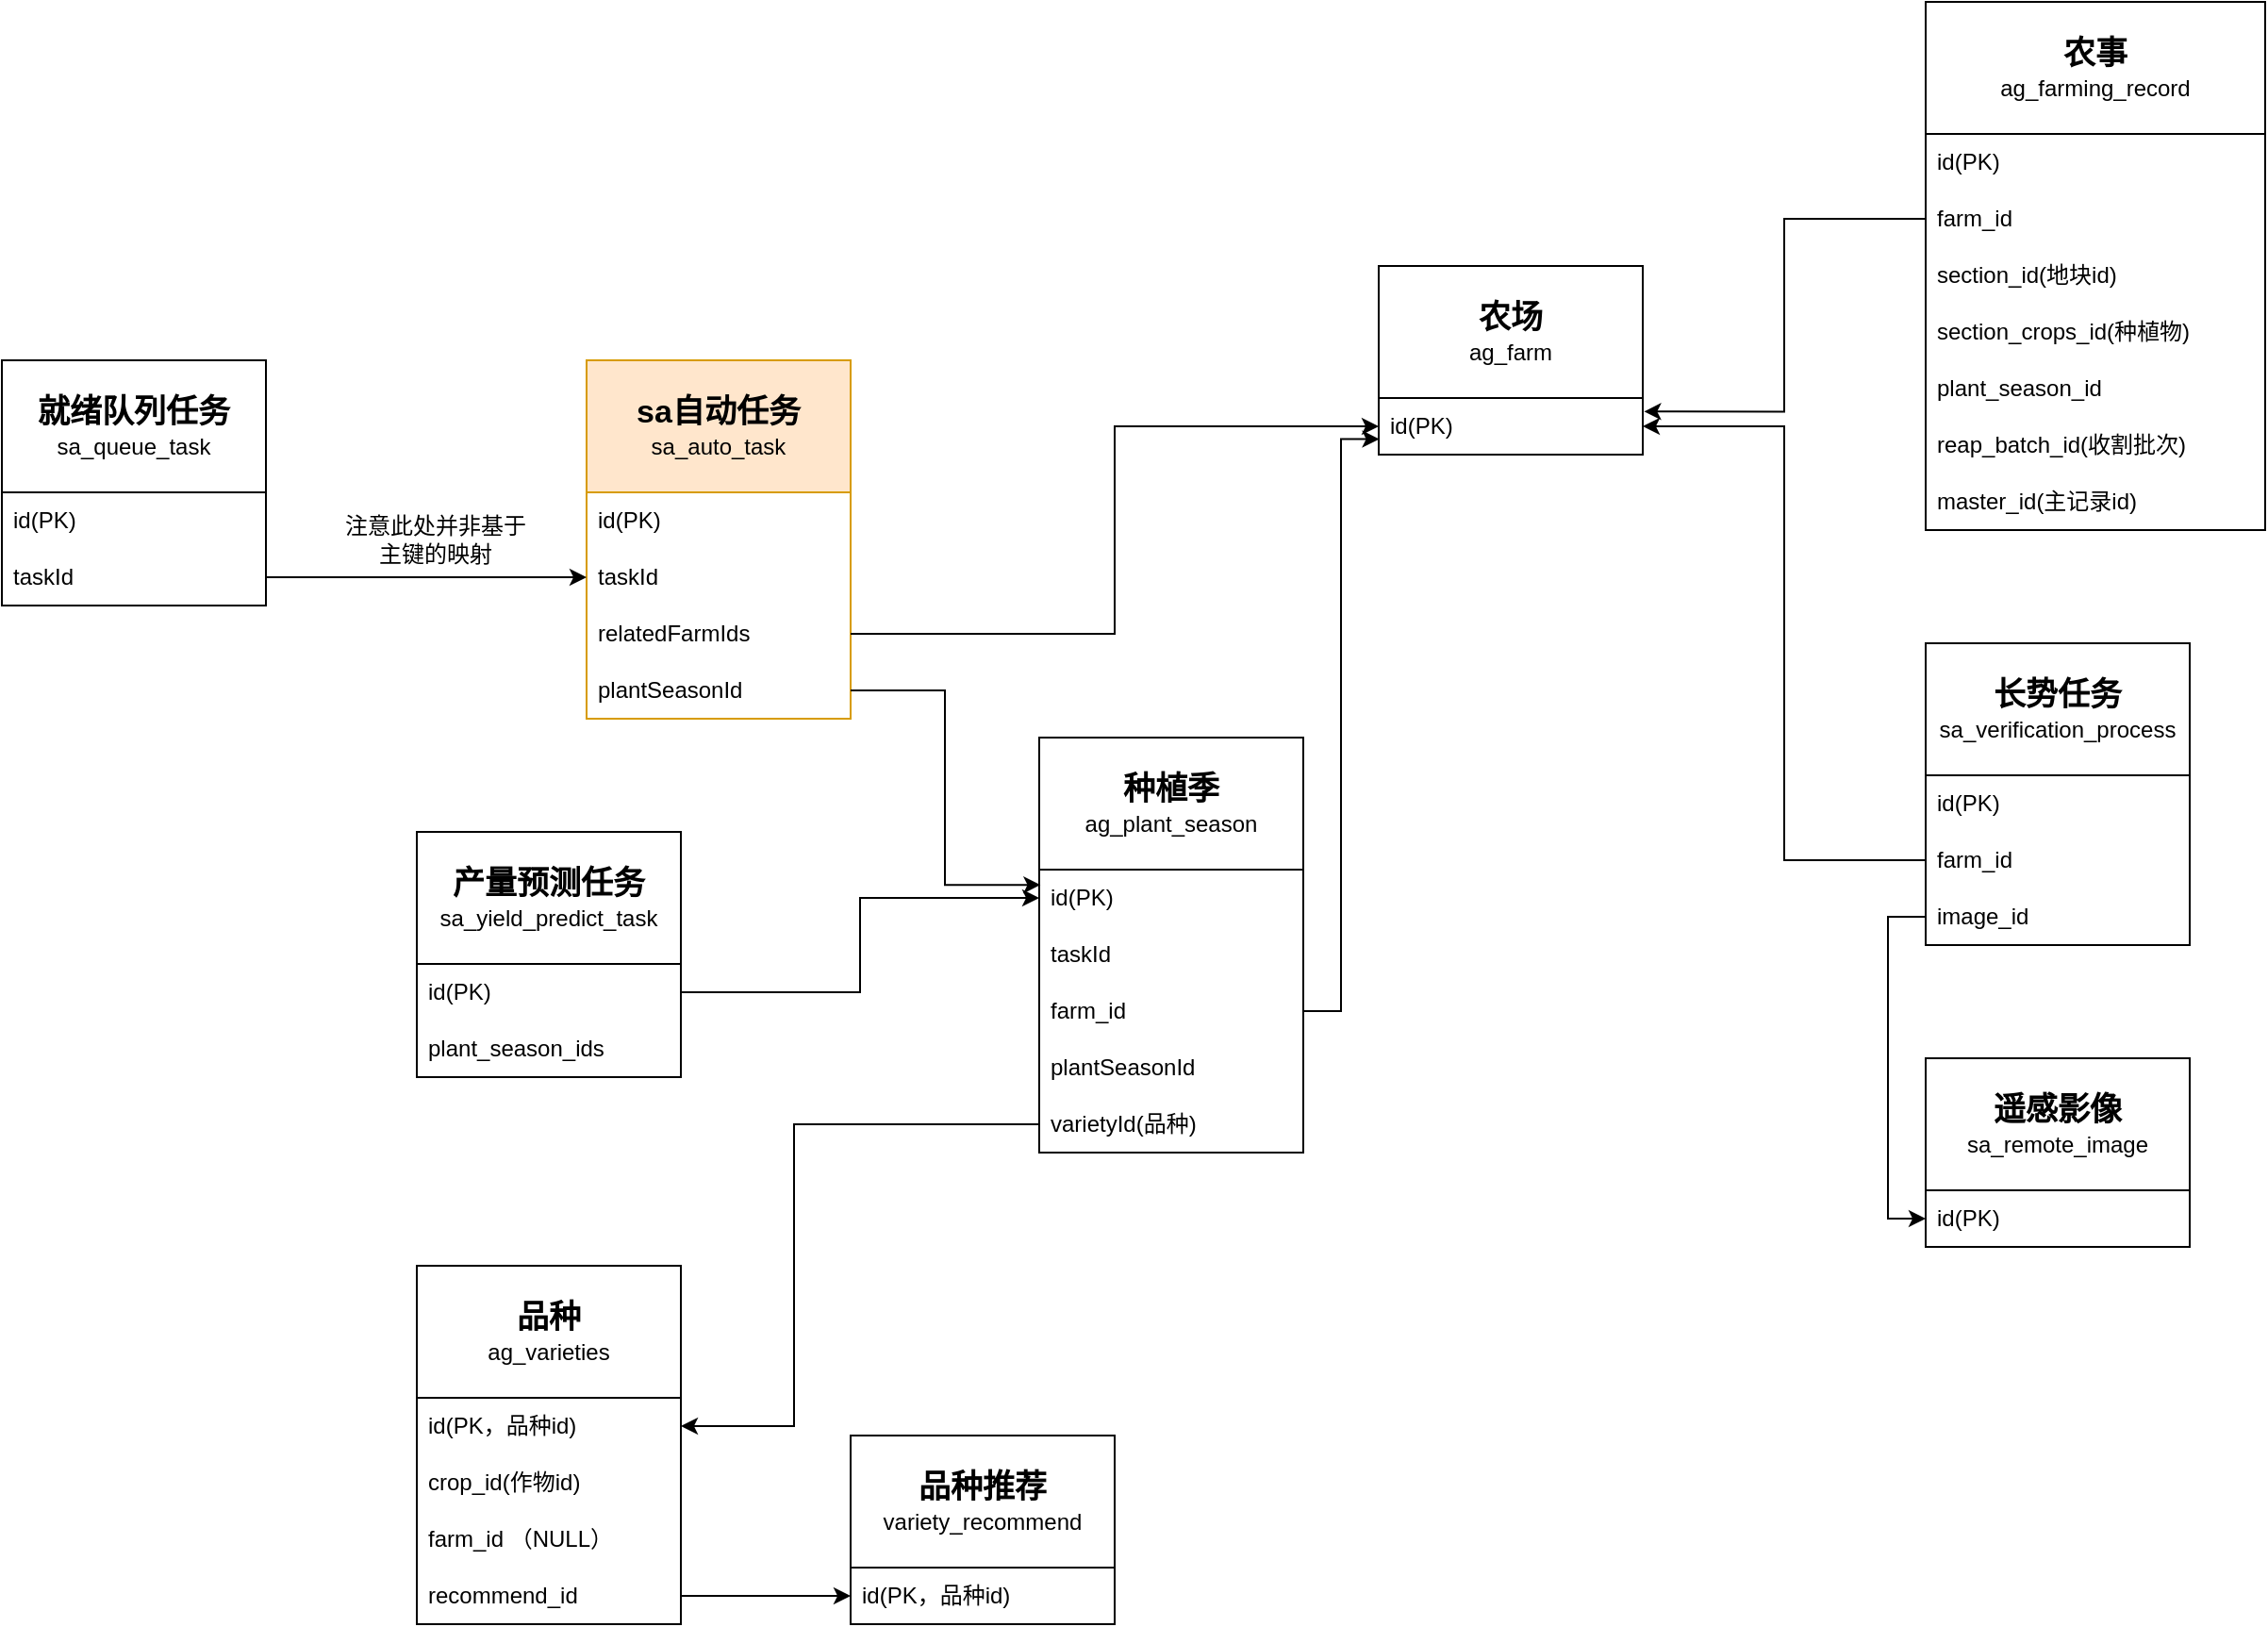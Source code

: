 <mxfile version="24.7.7">
  <diagram name="第 1 页" id="3i2K2Qbr6HXgx0a67rLH">
    <mxGraphModel dx="2337" dy="1152" grid="1" gridSize="10" guides="1" tooltips="1" connect="1" arrows="1" fold="1" page="0" pageScale="1" pageWidth="827" pageHeight="1169" math="0" shadow="0">
      <root>
        <mxCell id="0" />
        <mxCell id="1" parent="0" />
        <mxCell id="sYVleIHQN_-KrlQSDO23-1" value="&lt;b&gt;&lt;font style=&quot;font-size: 17px;&quot;&gt;sa自动任务&lt;/font&gt;&lt;/b&gt;&lt;div&gt;sa_auto_task&lt;/div&gt;" style="swimlane;fontStyle=0;childLayout=stackLayout;horizontal=1;startSize=70;horizontalStack=0;resizeParent=1;resizeParentMax=0;resizeLast=0;collapsible=1;marginBottom=0;whiteSpace=wrap;html=1;fillColor=#ffe6cc;strokeColor=#d79b00;" vertex="1" parent="1">
          <mxGeometry x="90" y="320" width="140" height="190" as="geometry" />
        </mxCell>
        <mxCell id="sYVleIHQN_-KrlQSDO23-2" value="id(PK)" style="text;strokeColor=none;fillColor=none;align=left;verticalAlign=middle;spacingLeft=4;spacingRight=4;overflow=hidden;points=[[0,0.5],[1,0.5]];portConstraint=eastwest;rotatable=0;whiteSpace=wrap;html=1;" vertex="1" parent="sYVleIHQN_-KrlQSDO23-1">
          <mxGeometry y="70" width="140" height="30" as="geometry" />
        </mxCell>
        <mxCell id="sYVleIHQN_-KrlQSDO23-3" value="taskId" style="text;strokeColor=none;fillColor=none;align=left;verticalAlign=middle;spacingLeft=4;spacingRight=4;overflow=hidden;points=[[0,0.5],[1,0.5]];portConstraint=eastwest;rotatable=0;whiteSpace=wrap;html=1;" vertex="1" parent="sYVleIHQN_-KrlQSDO23-1">
          <mxGeometry y="100" width="140" height="30" as="geometry" />
        </mxCell>
        <mxCell id="sYVleIHQN_-KrlQSDO23-4" value="relatedFarmId&lt;span style=&quot;background-color: initial;&quot;&gt;s&lt;/span&gt;" style="text;strokeColor=none;fillColor=none;align=left;verticalAlign=middle;spacingLeft=4;spacingRight=4;overflow=hidden;points=[[0,0.5],[1,0.5]];portConstraint=eastwest;rotatable=0;whiteSpace=wrap;html=1;" vertex="1" parent="sYVleIHQN_-KrlQSDO23-1">
          <mxGeometry y="130" width="140" height="30" as="geometry" />
        </mxCell>
        <mxCell id="sYVleIHQN_-KrlQSDO23-41" value="plantSeasonId" style="text;strokeColor=none;fillColor=none;align=left;verticalAlign=middle;spacingLeft=4;spacingRight=4;overflow=hidden;points=[[0,0.5],[1,0.5]];portConstraint=eastwest;rotatable=0;whiteSpace=wrap;html=1;" vertex="1" parent="sYVleIHQN_-KrlQSDO23-1">
          <mxGeometry y="160" width="140" height="30" as="geometry" />
        </mxCell>
        <mxCell id="sYVleIHQN_-KrlQSDO23-9" value="&lt;b&gt;&lt;font style=&quot;font-size: 17px;&quot;&gt;遥感影像&lt;/font&gt;&lt;/b&gt;&lt;div&gt;sa_remote_image&lt;/div&gt;" style="swimlane;fontStyle=0;childLayout=stackLayout;horizontal=1;startSize=70;horizontalStack=0;resizeParent=1;resizeParentMax=0;resizeLast=0;collapsible=1;marginBottom=0;whiteSpace=wrap;html=1;" vertex="1" parent="1">
          <mxGeometry x="800" y="690" width="140" height="100" as="geometry" />
        </mxCell>
        <mxCell id="sYVleIHQN_-KrlQSDO23-10" value="id(PK)" style="text;strokeColor=none;fillColor=none;align=left;verticalAlign=middle;spacingLeft=4;spacingRight=4;overflow=hidden;points=[[0,0.5],[1,0.5]];portConstraint=eastwest;rotatable=0;whiteSpace=wrap;html=1;" vertex="1" parent="sYVleIHQN_-KrlQSDO23-9">
          <mxGeometry y="70" width="140" height="30" as="geometry" />
        </mxCell>
        <mxCell id="sYVleIHQN_-KrlQSDO23-20" value="&lt;font style=&quot;font-size: 17px;&quot;&gt;&lt;b&gt;就绪队列任务&lt;/b&gt;&lt;/font&gt;&lt;div&gt;sa_queue_task&lt;/div&gt;" style="swimlane;fontStyle=0;childLayout=stackLayout;horizontal=1;startSize=70;horizontalStack=0;resizeParent=1;resizeParentMax=0;resizeLast=0;collapsible=1;marginBottom=0;whiteSpace=wrap;html=1;" vertex="1" parent="1">
          <mxGeometry x="-220" y="320" width="140" height="130" as="geometry" />
        </mxCell>
        <mxCell id="sYVleIHQN_-KrlQSDO23-22" value="id(PK)" style="text;strokeColor=none;fillColor=none;align=left;verticalAlign=middle;spacingLeft=4;spacingRight=4;overflow=hidden;points=[[0,0.5],[1,0.5]];portConstraint=eastwest;rotatable=0;whiteSpace=wrap;html=1;" vertex="1" parent="sYVleIHQN_-KrlQSDO23-20">
          <mxGeometry y="70" width="140" height="30" as="geometry" />
        </mxCell>
        <mxCell id="sYVleIHQN_-KrlQSDO23-23" value="taskId" style="text;strokeColor=none;fillColor=none;align=left;verticalAlign=middle;spacingLeft=4;spacingRight=4;overflow=hidden;points=[[0,0.5],[1,0.5]];portConstraint=eastwest;rotatable=0;whiteSpace=wrap;html=1;" vertex="1" parent="sYVleIHQN_-KrlQSDO23-20">
          <mxGeometry y="100" width="140" height="30" as="geometry" />
        </mxCell>
        <mxCell id="sYVleIHQN_-KrlQSDO23-25" value="&lt;div&gt;&lt;b&gt;&lt;font style=&quot;font-size: 17px;&quot;&gt;农事&lt;/font&gt;&lt;/b&gt;&lt;/div&gt;&lt;div&gt;&lt;span style=&quot;text-align: left;&quot;&gt;ag_farming_record&lt;/span&gt;&lt;br&gt;&lt;/div&gt;" style="swimlane;fontStyle=0;childLayout=stackLayout;horizontal=1;startSize=70;horizontalStack=0;resizeParent=1;resizeParentMax=0;resizeLast=0;collapsible=1;marginBottom=0;whiteSpace=wrap;html=1;" vertex="1" parent="1">
          <mxGeometry x="800" y="130" width="180" height="280" as="geometry" />
        </mxCell>
        <mxCell id="sYVleIHQN_-KrlQSDO23-26" value="id(PK)" style="text;strokeColor=none;fillColor=none;align=left;verticalAlign=middle;spacingLeft=4;spacingRight=4;overflow=hidden;points=[[0,0.5],[1,0.5]];portConstraint=eastwest;rotatable=0;whiteSpace=wrap;html=1;" vertex="1" parent="sYVleIHQN_-KrlQSDO23-25">
          <mxGeometry y="70" width="180" height="30" as="geometry" />
        </mxCell>
        <mxCell id="sYVleIHQN_-KrlQSDO23-27" value="farm_id" style="text;strokeColor=none;fillColor=none;align=left;verticalAlign=middle;spacingLeft=4;spacingRight=4;overflow=hidden;points=[[0,0.5],[1,0.5]];portConstraint=eastwest;rotatable=0;whiteSpace=wrap;html=1;" vertex="1" parent="sYVleIHQN_-KrlQSDO23-25">
          <mxGeometry y="100" width="180" height="30" as="geometry" />
        </mxCell>
        <mxCell id="sYVleIHQN_-KrlQSDO23-28" value="section_id(地块id)" style="text;strokeColor=none;fillColor=none;align=left;verticalAlign=middle;spacingLeft=4;spacingRight=4;overflow=hidden;points=[[0,0.5],[1,0.5]];portConstraint=eastwest;rotatable=0;whiteSpace=wrap;html=1;" vertex="1" parent="sYVleIHQN_-KrlQSDO23-25">
          <mxGeometry y="130" width="180" height="30" as="geometry" />
        </mxCell>
        <mxCell id="sYVleIHQN_-KrlQSDO23-76" value="section_crops_id(种植物)" style="text;strokeColor=none;fillColor=none;align=left;verticalAlign=middle;spacingLeft=4;spacingRight=4;overflow=hidden;points=[[0,0.5],[1,0.5]];portConstraint=eastwest;rotatable=0;whiteSpace=wrap;html=1;" vertex="1" parent="sYVleIHQN_-KrlQSDO23-25">
          <mxGeometry y="160" width="180" height="30" as="geometry" />
        </mxCell>
        <mxCell id="sYVleIHQN_-KrlQSDO23-77" value="plant_season_id" style="text;strokeColor=none;fillColor=none;align=left;verticalAlign=middle;spacingLeft=4;spacingRight=4;overflow=hidden;points=[[0,0.5],[1,0.5]];portConstraint=eastwest;rotatable=0;whiteSpace=wrap;html=1;" vertex="1" parent="sYVleIHQN_-KrlQSDO23-25">
          <mxGeometry y="190" width="180" height="30" as="geometry" />
        </mxCell>
        <mxCell id="sYVleIHQN_-KrlQSDO23-78" value="reap_batch_id(收割批次)" style="text;strokeColor=none;fillColor=none;align=left;verticalAlign=middle;spacingLeft=4;spacingRight=4;overflow=hidden;points=[[0,0.5],[1,0.5]];portConstraint=eastwest;rotatable=0;whiteSpace=wrap;html=1;" vertex="1" parent="sYVleIHQN_-KrlQSDO23-25">
          <mxGeometry y="220" width="180" height="30" as="geometry" />
        </mxCell>
        <mxCell id="sYVleIHQN_-KrlQSDO23-79" value="master_id(主记录id)" style="text;strokeColor=none;fillColor=none;align=left;verticalAlign=middle;spacingLeft=4;spacingRight=4;overflow=hidden;points=[[0,0.5],[1,0.5]];portConstraint=eastwest;rotatable=0;whiteSpace=wrap;html=1;" vertex="1" parent="sYVleIHQN_-KrlQSDO23-25">
          <mxGeometry y="250" width="180" height="30" as="geometry" />
        </mxCell>
        <mxCell id="sYVleIHQN_-KrlQSDO23-36" value="&lt;b&gt;&lt;font style=&quot;font-size: 17px;&quot;&gt;产量预测任务&lt;/font&gt;&lt;/b&gt;&lt;div&gt;&lt;span style=&quot;text-align: left;&quot;&gt;sa_yield_predict_task&lt;/span&gt;&lt;br&gt;&lt;/div&gt;" style="swimlane;fontStyle=0;childLayout=stackLayout;horizontal=1;startSize=70;horizontalStack=0;resizeParent=1;resizeParentMax=0;resizeLast=0;collapsible=1;marginBottom=0;whiteSpace=wrap;html=1;" vertex="1" parent="1">
          <mxGeometry y="570" width="140" height="130" as="geometry" />
        </mxCell>
        <mxCell id="sYVleIHQN_-KrlQSDO23-37" value="id(PK)" style="text;strokeColor=none;fillColor=none;align=left;verticalAlign=middle;spacingLeft=4;spacingRight=4;overflow=hidden;points=[[0,0.5],[1,0.5]];portConstraint=eastwest;rotatable=0;whiteSpace=wrap;html=1;" vertex="1" parent="sYVleIHQN_-KrlQSDO23-36">
          <mxGeometry y="70" width="140" height="30" as="geometry" />
        </mxCell>
        <mxCell id="sYVleIHQN_-KrlQSDO23-38" value="plant_season_ids" style="text;strokeColor=none;fillColor=none;align=left;verticalAlign=middle;spacingLeft=4;spacingRight=4;overflow=hidden;points=[[0,0.5],[1,0.5]];portConstraint=eastwest;rotatable=0;whiteSpace=wrap;html=1;" vertex="1" parent="sYVleIHQN_-KrlQSDO23-36">
          <mxGeometry y="100" width="140" height="30" as="geometry" />
        </mxCell>
        <mxCell id="sYVleIHQN_-KrlQSDO23-43" value="&lt;span style=&quot;font-size: 17px;&quot;&gt;&lt;b&gt;农场&lt;/b&gt;&lt;/span&gt;&lt;br&gt;&lt;div&gt;ag_farm&lt;/div&gt;" style="swimlane;fontStyle=0;childLayout=stackLayout;horizontal=1;startSize=70;horizontalStack=0;resizeParent=1;resizeParentMax=0;resizeLast=0;collapsible=1;marginBottom=0;whiteSpace=wrap;html=1;" vertex="1" parent="1">
          <mxGeometry x="510" y="270" width="140" height="100" as="geometry" />
        </mxCell>
        <mxCell id="sYVleIHQN_-KrlQSDO23-44" value="id(PK)" style="text;strokeColor=none;fillColor=none;align=left;verticalAlign=middle;spacingLeft=4;spacingRight=4;overflow=hidden;points=[[0,0.5],[1,0.5]];portConstraint=eastwest;rotatable=0;whiteSpace=wrap;html=1;" vertex="1" parent="sYVleIHQN_-KrlQSDO23-43">
          <mxGeometry y="70" width="140" height="30" as="geometry" />
        </mxCell>
        <mxCell id="sYVleIHQN_-KrlQSDO23-49" style="edgeStyle=orthogonalEdgeStyle;rounded=0;orthogonalLoop=1;jettySize=auto;html=1;exitX=1;exitY=0.5;exitDx=0;exitDy=0;entryX=0;entryY=0.5;entryDx=0;entryDy=0;" edge="1" parent="1" source="sYVleIHQN_-KrlQSDO23-4" target="sYVleIHQN_-KrlQSDO23-44">
          <mxGeometry relative="1" as="geometry" />
        </mxCell>
        <mxCell id="sYVleIHQN_-KrlQSDO23-50" value="&lt;span style=&quot;font-size: 17px;&quot;&gt;&lt;b&gt;种植季&lt;/b&gt;&lt;/span&gt;&lt;br&gt;&lt;div&gt;ag_plant_season&lt;br&gt;&lt;/div&gt;" style="swimlane;fontStyle=0;childLayout=stackLayout;horizontal=1;startSize=70;horizontalStack=0;resizeParent=1;resizeParentMax=0;resizeLast=0;collapsible=1;marginBottom=0;whiteSpace=wrap;html=1;" vertex="1" parent="1">
          <mxGeometry x="330" y="520" width="140" height="220" as="geometry" />
        </mxCell>
        <mxCell id="sYVleIHQN_-KrlQSDO23-51" value="id(PK)" style="text;strokeColor=none;fillColor=none;align=left;verticalAlign=middle;spacingLeft=4;spacingRight=4;overflow=hidden;points=[[0,0.5],[1,0.5]];portConstraint=eastwest;rotatable=0;whiteSpace=wrap;html=1;" vertex="1" parent="sYVleIHQN_-KrlQSDO23-50">
          <mxGeometry y="70" width="140" height="30" as="geometry" />
        </mxCell>
        <mxCell id="sYVleIHQN_-KrlQSDO23-52" value="taskId" style="text;strokeColor=none;fillColor=none;align=left;verticalAlign=middle;spacingLeft=4;spacingRight=4;overflow=hidden;points=[[0,0.5],[1,0.5]];portConstraint=eastwest;rotatable=0;whiteSpace=wrap;html=1;" vertex="1" parent="sYVleIHQN_-KrlQSDO23-50">
          <mxGeometry y="100" width="140" height="30" as="geometry" />
        </mxCell>
        <mxCell id="sYVleIHQN_-KrlQSDO23-53" value="farm_id&amp;nbsp;" style="text;strokeColor=none;fillColor=none;align=left;verticalAlign=middle;spacingLeft=4;spacingRight=4;overflow=hidden;points=[[0,0.5],[1,0.5]];portConstraint=eastwest;rotatable=0;whiteSpace=wrap;html=1;" vertex="1" parent="sYVleIHQN_-KrlQSDO23-50">
          <mxGeometry y="130" width="140" height="30" as="geometry" />
        </mxCell>
        <mxCell id="sYVleIHQN_-KrlQSDO23-54" value="plantSeasonId" style="text;strokeColor=none;fillColor=none;align=left;verticalAlign=middle;spacingLeft=4;spacingRight=4;overflow=hidden;points=[[0,0.5],[1,0.5]];portConstraint=eastwest;rotatable=0;whiteSpace=wrap;html=1;" vertex="1" parent="sYVleIHQN_-KrlQSDO23-50">
          <mxGeometry y="160" width="140" height="30" as="geometry" />
        </mxCell>
        <mxCell id="sYVleIHQN_-KrlQSDO23-80" value="varietyId(品种)" style="text;strokeColor=none;fillColor=none;align=left;verticalAlign=middle;spacingLeft=4;spacingRight=4;overflow=hidden;points=[[0,0.5],[1,0.5]];portConstraint=eastwest;rotatable=0;whiteSpace=wrap;html=1;" vertex="1" parent="sYVleIHQN_-KrlQSDO23-50">
          <mxGeometry y="190" width="140" height="30" as="geometry" />
        </mxCell>
        <mxCell id="sYVleIHQN_-KrlQSDO23-55" style="edgeStyle=orthogonalEdgeStyle;rounded=0;orthogonalLoop=1;jettySize=auto;html=1;exitX=1;exitY=0.5;exitDx=0;exitDy=0;entryX=0.005;entryY=0.269;entryDx=0;entryDy=0;entryPerimeter=0;" edge="1" parent="1" source="sYVleIHQN_-KrlQSDO23-41" target="sYVleIHQN_-KrlQSDO23-51">
          <mxGeometry relative="1" as="geometry" />
        </mxCell>
        <mxCell id="sYVleIHQN_-KrlQSDO23-56" style="edgeStyle=orthogonalEdgeStyle;rounded=0;orthogonalLoop=1;jettySize=auto;html=1;exitX=1;exitY=0.5;exitDx=0;exitDy=0;entryX=0.002;entryY=0.726;entryDx=0;entryDy=0;entryPerimeter=0;" edge="1" parent="1" source="sYVleIHQN_-KrlQSDO23-53" target="sYVleIHQN_-KrlQSDO23-44">
          <mxGeometry relative="1" as="geometry" />
        </mxCell>
        <mxCell id="sYVleIHQN_-KrlQSDO23-57" value="&lt;span style=&quot;font-size: 17px;&quot;&gt;&lt;b&gt;长势任务&lt;/b&gt;&lt;/span&gt;&lt;br&gt;&lt;div&gt;&lt;span style=&quot;text-align: left;&quot;&gt;sa_verification_process&lt;/span&gt;&lt;br&gt;&lt;/div&gt;" style="swimlane;fontStyle=0;childLayout=stackLayout;horizontal=1;startSize=70;horizontalStack=0;resizeParent=1;resizeParentMax=0;resizeLast=0;collapsible=1;marginBottom=0;whiteSpace=wrap;html=1;" vertex="1" parent="1">
          <mxGeometry x="800" y="470" width="140" height="160" as="geometry" />
        </mxCell>
        <mxCell id="sYVleIHQN_-KrlQSDO23-58" value="id(PK)" style="text;strokeColor=none;fillColor=none;align=left;verticalAlign=middle;spacingLeft=4;spacingRight=4;overflow=hidden;points=[[0,0.5],[1,0.5]];portConstraint=eastwest;rotatable=0;whiteSpace=wrap;html=1;" vertex="1" parent="sYVleIHQN_-KrlQSDO23-57">
          <mxGeometry y="70" width="140" height="30" as="geometry" />
        </mxCell>
        <mxCell id="sYVleIHQN_-KrlQSDO23-61" value="farm_id" style="text;strokeColor=none;fillColor=none;align=left;verticalAlign=middle;spacingLeft=4;spacingRight=4;overflow=hidden;points=[[0,0.5],[1,0.5]];portConstraint=eastwest;rotatable=0;whiteSpace=wrap;html=1;" vertex="1" parent="sYVleIHQN_-KrlQSDO23-57">
          <mxGeometry y="100" width="140" height="30" as="geometry" />
        </mxCell>
        <mxCell id="sYVleIHQN_-KrlQSDO23-60" value="image_id" style="text;strokeColor=none;fillColor=none;align=left;verticalAlign=middle;spacingLeft=4;spacingRight=4;overflow=hidden;points=[[0,0.5],[1,0.5]];portConstraint=eastwest;rotatable=0;whiteSpace=wrap;html=1;" vertex="1" parent="sYVleIHQN_-KrlQSDO23-57">
          <mxGeometry y="130" width="140" height="30" as="geometry" />
        </mxCell>
        <mxCell id="sYVleIHQN_-KrlQSDO23-65" style="edgeStyle=orthogonalEdgeStyle;rounded=0;orthogonalLoop=1;jettySize=auto;html=1;exitX=0;exitY=0.5;exitDx=0;exitDy=0;entryX=0;entryY=0.5;entryDx=0;entryDy=0;" edge="1" parent="1" source="sYVleIHQN_-KrlQSDO23-60" target="sYVleIHQN_-KrlQSDO23-10">
          <mxGeometry relative="1" as="geometry" />
        </mxCell>
        <mxCell id="sYVleIHQN_-KrlQSDO23-70" style="edgeStyle=orthogonalEdgeStyle;rounded=0;orthogonalLoop=1;jettySize=auto;html=1;exitX=1;exitY=0.5;exitDx=0;exitDy=0;entryX=0;entryY=0.5;entryDx=0;entryDy=0;" edge="1" parent="1" source="sYVleIHQN_-KrlQSDO23-23" target="sYVleIHQN_-KrlQSDO23-3">
          <mxGeometry relative="1" as="geometry" />
        </mxCell>
        <mxCell id="sYVleIHQN_-KrlQSDO23-71" value="注意此处并非基于主键的映射" style="text;html=1;align=center;verticalAlign=middle;whiteSpace=wrap;rounded=0;" vertex="1" parent="1">
          <mxGeometry x="-40" y="400" width="100" height="30" as="geometry" />
        </mxCell>
        <mxCell id="sYVleIHQN_-KrlQSDO23-72" style="edgeStyle=orthogonalEdgeStyle;rounded=0;orthogonalLoop=1;jettySize=auto;html=1;exitX=0;exitY=0.5;exitDx=0;exitDy=0;entryX=1;entryY=0.5;entryDx=0;entryDy=0;" edge="1" parent="1" source="sYVleIHQN_-KrlQSDO23-61" target="sYVleIHQN_-KrlQSDO23-44">
          <mxGeometry relative="1" as="geometry" />
        </mxCell>
        <mxCell id="sYVleIHQN_-KrlQSDO23-74" style="edgeStyle=orthogonalEdgeStyle;rounded=0;orthogonalLoop=1;jettySize=auto;html=1;exitX=1;exitY=0.5;exitDx=0;exitDy=0;entryX=0;entryY=0.5;entryDx=0;entryDy=0;" edge="1" parent="1" source="sYVleIHQN_-KrlQSDO23-37" target="sYVleIHQN_-KrlQSDO23-51">
          <mxGeometry relative="1" as="geometry" />
        </mxCell>
        <mxCell id="sYVleIHQN_-KrlQSDO23-75" style="edgeStyle=orthogonalEdgeStyle;rounded=0;orthogonalLoop=1;jettySize=auto;html=1;exitX=0;exitY=0.5;exitDx=0;exitDy=0;entryX=1.005;entryY=0.239;entryDx=0;entryDy=0;entryPerimeter=0;" edge="1" parent="1" source="sYVleIHQN_-KrlQSDO23-27" target="sYVleIHQN_-KrlQSDO23-44">
          <mxGeometry relative="1" as="geometry" />
        </mxCell>
        <mxCell id="sYVleIHQN_-KrlQSDO23-81" value="&lt;span style=&quot;font-size: 17px;&quot;&gt;&lt;b&gt;品种&lt;/b&gt;&lt;/span&gt;&lt;br&gt;&lt;div&gt;ag_varieties&lt;br&gt;&lt;/div&gt;" style="swimlane;fontStyle=0;childLayout=stackLayout;horizontal=1;startSize=70;horizontalStack=0;resizeParent=1;resizeParentMax=0;resizeLast=0;collapsible=1;marginBottom=0;whiteSpace=wrap;html=1;" vertex="1" parent="1">
          <mxGeometry y="800" width="140" height="190" as="geometry" />
        </mxCell>
        <mxCell id="sYVleIHQN_-KrlQSDO23-82" value="id(PK，品种id)" style="text;strokeColor=none;fillColor=none;align=left;verticalAlign=middle;spacingLeft=4;spacingRight=4;overflow=hidden;points=[[0,0.5],[1,0.5]];portConstraint=eastwest;rotatable=0;whiteSpace=wrap;html=1;" vertex="1" parent="sYVleIHQN_-KrlQSDO23-81">
          <mxGeometry y="70" width="140" height="30" as="geometry" />
        </mxCell>
        <mxCell id="sYVleIHQN_-KrlQSDO23-83" value="crop_id(作物id)" style="text;strokeColor=none;fillColor=none;align=left;verticalAlign=middle;spacingLeft=4;spacingRight=4;overflow=hidden;points=[[0,0.5],[1,0.5]];portConstraint=eastwest;rotatable=0;whiteSpace=wrap;html=1;" vertex="1" parent="sYVleIHQN_-KrlQSDO23-81">
          <mxGeometry y="100" width="140" height="30" as="geometry" />
        </mxCell>
        <mxCell id="sYVleIHQN_-KrlQSDO23-84" value="farm_id （NULL）" style="text;strokeColor=none;fillColor=none;align=left;verticalAlign=middle;spacingLeft=4;spacingRight=4;overflow=hidden;points=[[0,0.5],[1,0.5]];portConstraint=eastwest;rotatable=0;whiteSpace=wrap;html=1;" vertex="1" parent="sYVleIHQN_-KrlQSDO23-81">
          <mxGeometry y="130" width="140" height="30" as="geometry" />
        </mxCell>
        <mxCell id="sYVleIHQN_-KrlQSDO23-101" value="&lt;span style=&quot;text-align: center;&quot;&gt;re&lt;/span&gt;commend_id&amp;nbsp;" style="text;strokeColor=none;fillColor=none;align=left;verticalAlign=middle;spacingLeft=4;spacingRight=4;overflow=hidden;points=[[0,0.5],[1,0.5]];portConstraint=eastwest;rotatable=0;whiteSpace=wrap;html=1;" vertex="1" parent="sYVleIHQN_-KrlQSDO23-81">
          <mxGeometry y="160" width="140" height="30" as="geometry" />
        </mxCell>
        <mxCell id="sYVleIHQN_-KrlQSDO23-87" style="edgeStyle=orthogonalEdgeStyle;rounded=0;orthogonalLoop=1;jettySize=auto;html=1;exitX=0;exitY=0.5;exitDx=0;exitDy=0;entryX=1;entryY=0.5;entryDx=0;entryDy=0;" edge="1" parent="1" source="sYVleIHQN_-KrlQSDO23-80" target="sYVleIHQN_-KrlQSDO23-82">
          <mxGeometry relative="1" as="geometry">
            <mxPoint x="160" y="840" as="targetPoint" />
            <Array as="points">
              <mxPoint x="200" y="725" />
              <mxPoint x="200" y="885" />
            </Array>
          </mxGeometry>
        </mxCell>
        <mxCell id="sYVleIHQN_-KrlQSDO23-88" value="&lt;span style=&quot;font-size: 17px;&quot;&gt;&lt;b&gt;品种推荐&lt;/b&gt;&lt;/span&gt;&lt;br&gt;&lt;div&gt;variety_&lt;span style=&quot;background-color: initial;&quot;&gt;reco&lt;/span&gt;&lt;span style=&quot;text-align: left; background-color: initial;&quot;&gt;m&lt;/span&gt;&lt;span style=&quot;text-align: left; background-color: initial;&quot;&gt;mend&lt;/span&gt;&lt;br&gt;&lt;/div&gt;" style="swimlane;fontStyle=0;childLayout=stackLayout;horizontal=1;startSize=70;horizontalStack=0;resizeParent=1;resizeParentMax=0;resizeLast=0;collapsible=1;marginBottom=0;whiteSpace=wrap;html=1;" vertex="1" parent="1">
          <mxGeometry x="230" y="890" width="140" height="100" as="geometry" />
        </mxCell>
        <mxCell id="sYVleIHQN_-KrlQSDO23-89" value="id(PK，品种id)" style="text;strokeColor=none;fillColor=none;align=left;verticalAlign=middle;spacingLeft=4;spacingRight=4;overflow=hidden;points=[[0,0.5],[1,0.5]];portConstraint=eastwest;rotatable=0;whiteSpace=wrap;html=1;" vertex="1" parent="sYVleIHQN_-KrlQSDO23-88">
          <mxGeometry y="70" width="140" height="30" as="geometry" />
        </mxCell>
        <mxCell id="sYVleIHQN_-KrlQSDO23-102" style="edgeStyle=orthogonalEdgeStyle;rounded=0;orthogonalLoop=1;jettySize=auto;html=1;exitX=1;exitY=0.5;exitDx=0;exitDy=0;entryX=0;entryY=0.5;entryDx=0;entryDy=0;" edge="1" parent="1" source="sYVleIHQN_-KrlQSDO23-101" target="sYVleIHQN_-KrlQSDO23-89">
          <mxGeometry relative="1" as="geometry" />
        </mxCell>
      </root>
    </mxGraphModel>
  </diagram>
</mxfile>
